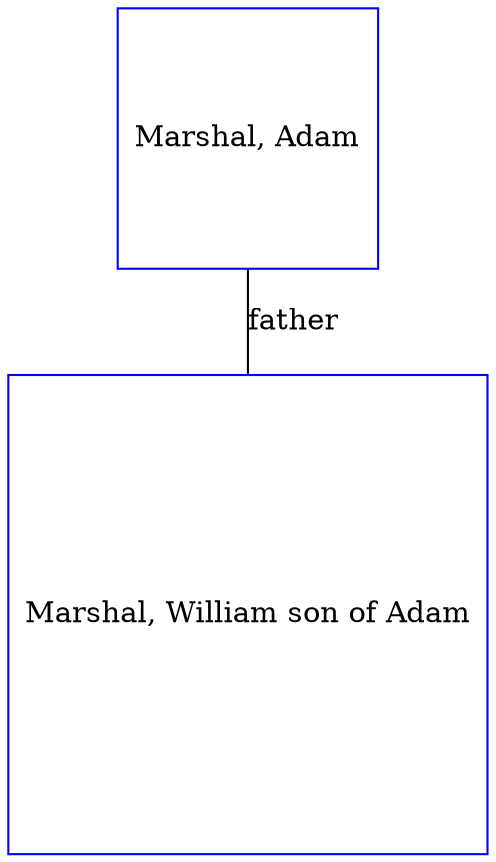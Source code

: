 digraph D {
    edge [dir=none];    node [shape=box];    "013586"   [label="Marshal, Adam", shape=box, regular=1, color="blue"] ;
"013585"   [label="Marshal, William son of Adam", shape=box, regular=1, color="blue"] ;
013586->013585 [label="father",arrowsize=0.0]; 
}